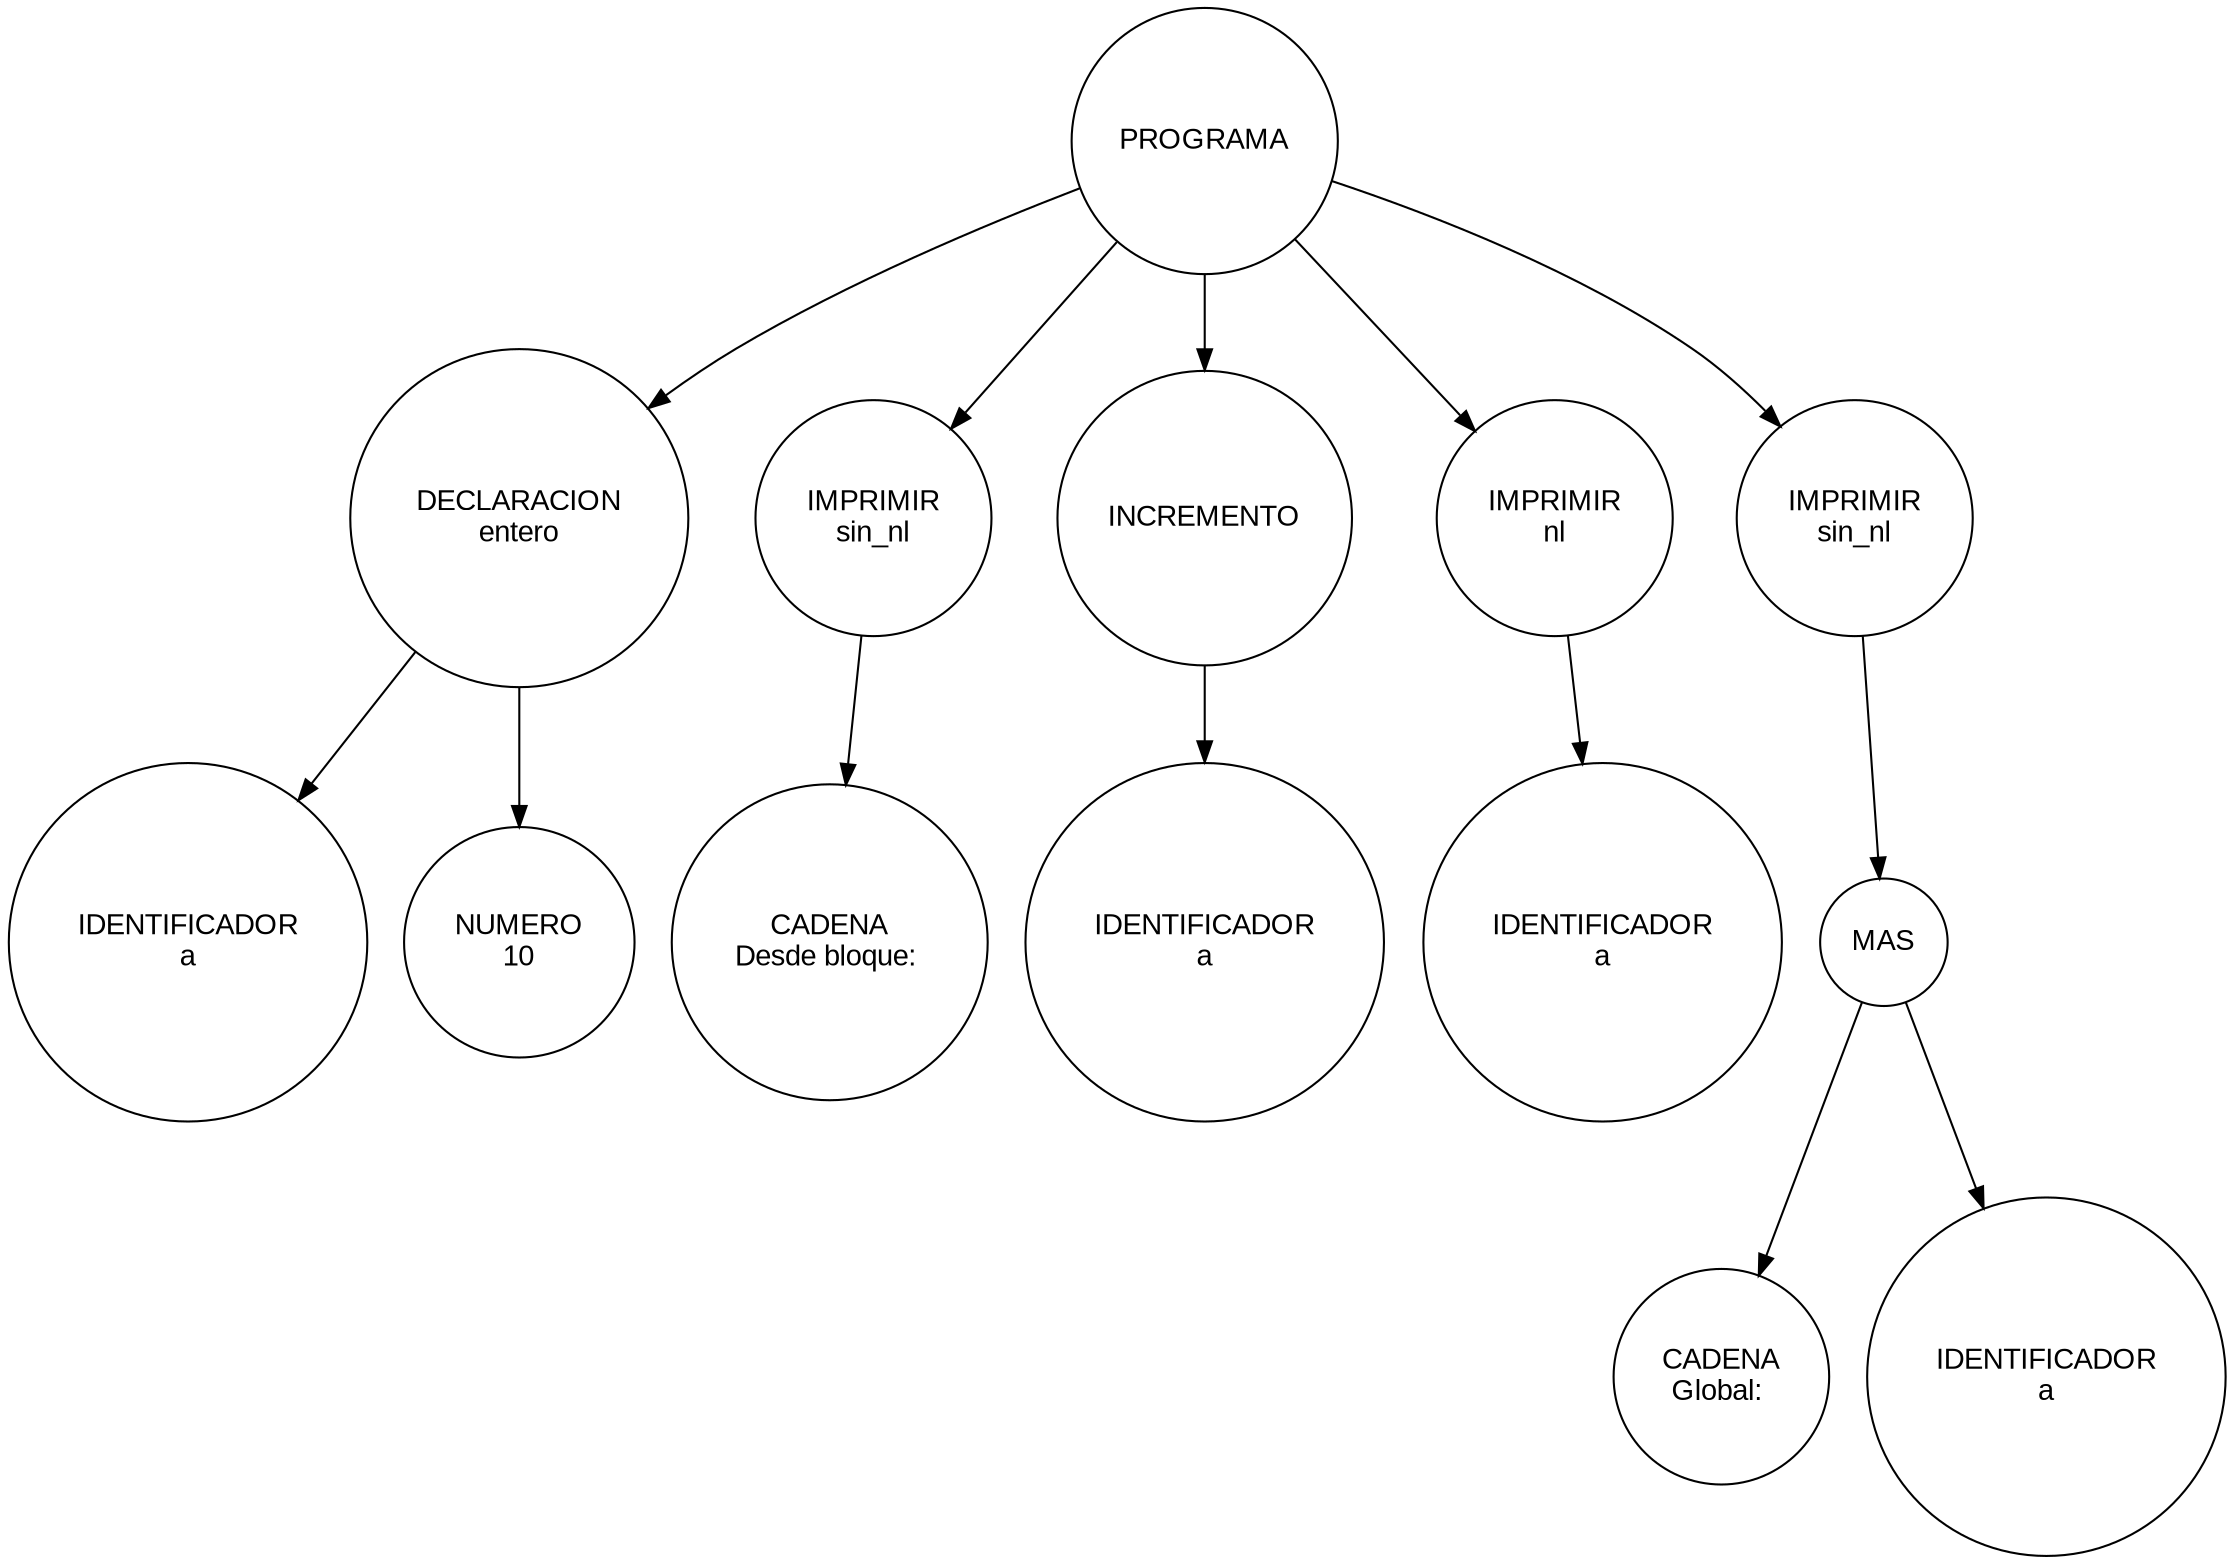 digraph G {
  node [shape=circle, fontname="Arial"];
  edge [fontname="Arial"];

  n0[label="PROGRAMA"];
n1[label="DECLARACION\nentero"];
n2[label="IDENTIFICADOR\na"];
n1->n2;
n3[label="NUMERO\n10"];
n1->n3;
n0->n1;
n4[label="IMPRIMIR\nsin_nl"];
n5[label="CADENA\nDesde bloque: "];
n4->n5;
n0->n4;
n6[label="INCREMENTO"];
n7[label="IDENTIFICADOR\na"];
n6->n7;
n0->n6;
n8[label="IMPRIMIR\nnl"];
n9[label="IDENTIFICADOR\na"];
n8->n9;
n0->n8;
n10[label="IMPRIMIR\nsin_nl"];
n11[label="MAS"];
n12[label="CADENA\nGlobal: "];
n11->n12;
n13[label="IDENTIFICADOR\na"];
n11->n13;
n10->n11;
n0->n10;
}